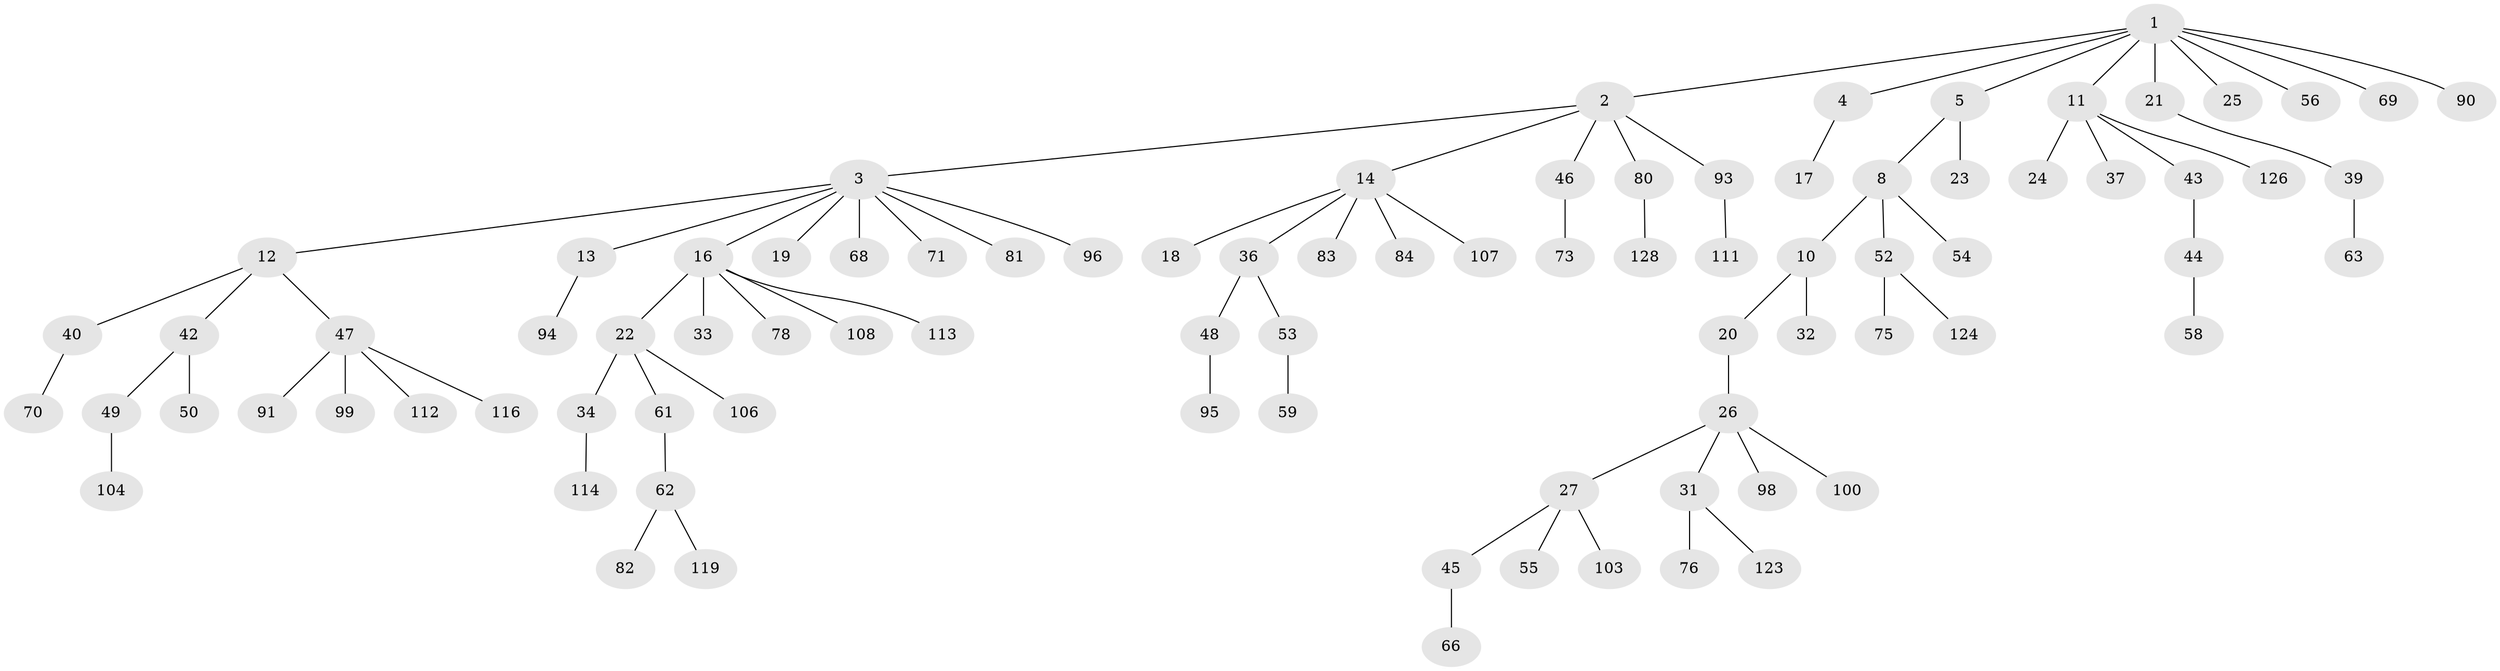 // Generated by graph-tools (version 1.1) at 2025/52/02/27/25 19:52:10]
// undirected, 88 vertices, 87 edges
graph export_dot {
graph [start="1"]
  node [color=gray90,style=filled];
  1 [super="+9"];
  2 [super="+6"];
  3 [super="+67"];
  4 [super="+7"];
  5 [super="+15"];
  8 [super="+79"];
  10;
  11 [super="+29"];
  12 [super="+28"];
  13 [super="+86"];
  14 [super="+72"];
  16 [super="+60"];
  17 [super="+30"];
  18;
  19 [super="+117"];
  20;
  21 [super="+38"];
  22 [super="+64"];
  23;
  24 [super="+41"];
  25 [super="+87"];
  26 [super="+35"];
  27 [super="+65"];
  31;
  32 [super="+102"];
  33;
  34 [super="+101"];
  36;
  37;
  39 [super="+74"];
  40 [super="+115"];
  42;
  43;
  44 [super="+51"];
  45;
  46;
  47 [super="+77"];
  48 [super="+122"];
  49 [super="+109"];
  50 [super="+125"];
  52 [super="+97"];
  53 [super="+92"];
  54 [super="+57"];
  55 [super="+88"];
  56;
  58;
  59;
  61 [super="+89"];
  62 [super="+85"];
  63;
  66;
  68;
  69;
  70;
  71 [super="+110"];
  73;
  75;
  76 [super="+121"];
  78;
  80 [super="+105"];
  81;
  82 [super="+120"];
  83;
  84;
  90;
  91;
  93;
  94;
  95;
  96;
  98;
  99;
  100;
  103;
  104;
  106 [super="+118"];
  107;
  108;
  111;
  112;
  113;
  114;
  116 [super="+127"];
  119;
  123;
  124;
  126;
  128;
  1 -- 2;
  1 -- 4;
  1 -- 5;
  1 -- 21;
  1 -- 56;
  1 -- 69;
  1 -- 25;
  1 -- 90;
  1 -- 11;
  2 -- 3;
  2 -- 14;
  2 -- 46;
  2 -- 80;
  2 -- 93;
  3 -- 12;
  3 -- 13;
  3 -- 16;
  3 -- 19;
  3 -- 68;
  3 -- 71;
  3 -- 96;
  3 -- 81;
  4 -- 17;
  5 -- 8;
  5 -- 23;
  8 -- 10;
  8 -- 52;
  8 -- 54;
  10 -- 20;
  10 -- 32;
  11 -- 24;
  11 -- 37;
  11 -- 126;
  11 -- 43;
  12 -- 40;
  12 -- 42;
  12 -- 47;
  13 -- 94;
  14 -- 18;
  14 -- 36;
  14 -- 84;
  14 -- 107;
  14 -- 83;
  16 -- 22;
  16 -- 33;
  16 -- 78;
  16 -- 108;
  16 -- 113;
  20 -- 26;
  21 -- 39;
  22 -- 34;
  22 -- 61;
  22 -- 106;
  26 -- 27;
  26 -- 31;
  26 -- 100;
  26 -- 98;
  27 -- 45;
  27 -- 55;
  27 -- 103;
  31 -- 76;
  31 -- 123;
  34 -- 114;
  36 -- 48;
  36 -- 53;
  39 -- 63;
  40 -- 70;
  42 -- 49;
  42 -- 50;
  43 -- 44;
  44 -- 58;
  45 -- 66;
  46 -- 73;
  47 -- 99;
  47 -- 116;
  47 -- 112;
  47 -- 91;
  48 -- 95;
  49 -- 104;
  52 -- 75;
  52 -- 124;
  53 -- 59;
  61 -- 62;
  62 -- 82;
  62 -- 119;
  80 -- 128;
  93 -- 111;
}
